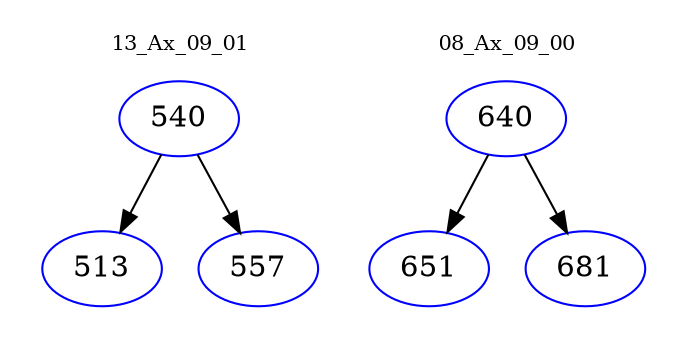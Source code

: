 digraph{
subgraph cluster_0 {
color = white
label = "13_Ax_09_01";
fontsize=10;
T0_540 [label="540", color="blue"]
T0_540 -> T0_513 [color="black"]
T0_513 [label="513", color="blue"]
T0_540 -> T0_557 [color="black"]
T0_557 [label="557", color="blue"]
}
subgraph cluster_1 {
color = white
label = "08_Ax_09_00";
fontsize=10;
T1_640 [label="640", color="blue"]
T1_640 -> T1_651 [color="black"]
T1_651 [label="651", color="blue"]
T1_640 -> T1_681 [color="black"]
T1_681 [label="681", color="blue"]
}
}
